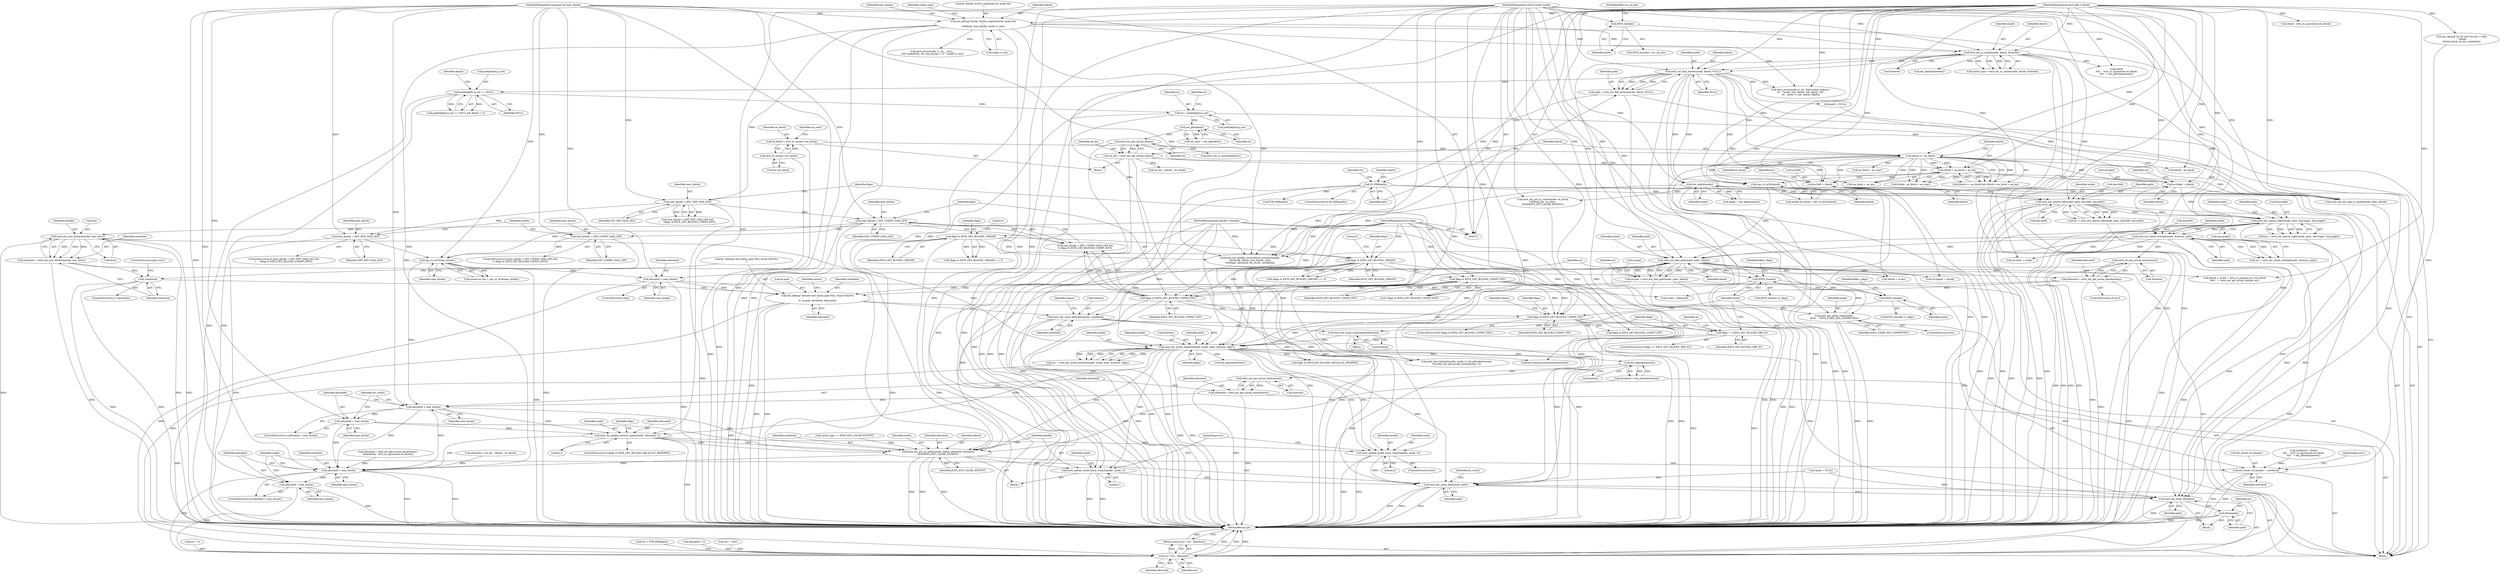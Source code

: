digraph "0_linux_744692dc059845b2a3022119871846e74d4f6e11@API" {
"1000668" [label="(Call,allocated > max_blocks)"];
"1000662" [label="(Call,allocated = ext4_ext_get_actual_len(&newex))"];
"1000664" [label="(Call,ext4_ext_get_actual_len(&newex))"];
"1000659" [label="(Call,ext_pblock(&newex))"];
"1000633" [label="(Call,ext4_ext_insert_extent(handle, inode, path, &newex, flags))"];
"1000523" [label="(Call,ext4_mb_new_blocks(handle, &ar, &err))"];
"1000128" [label="(MethodParameterIn,handle_t *handle)"];
"1000580" [label="(Call,EXT4_I(inode))"];
"1000573" [label="(Call,ext4_set_inode_state(inode,\n \t\t\t\t\t\t     EXT4_STATE_DIO_UNWRITTEN))"];
"1000491" [label="(Call,ext4_ext_find_goal(inode, path, iblock))"];
"1000129" [label="(MethodParameterIn,struct inode *inode)"];
"1000466" [label="(Call,ext4_ext_check_overlap(inode, &newex, path))"];
"1000414" [label="(Call,ext4_ext_search_right(inode, path, &ar.lright, &ar.pright))"];
"1000393" [label="(Call,ext4_ext_search_left(inode, path, &ar.lleft, &ar.pleft))"];
"1000253" [label="(Call,ext_depth(inode))"];
"1000235" [label="(Call,ext4_ext_find_extent(inode, iblock, NULL))"];
"1000178" [label="(Call,ext4_ext_in_cache(inode, iblock, &newex))"];
"1000160" [label="(Call,EXT4_I(inode))"];
"1000169" [label="(Call,ext_debug(\"blocks %u/%u requested for inode %lu\n\",\n\t\t\tiblock, max_blocks, inode->i_ino))"];
"1000130" [label="(MethodParameterIn,ext4_lblk_t iblock)"];
"1000131" [label="(MethodParameterIn,unsigned int max_blocks)"];
"1000240" [label="(Call,IS_ERR(path))"];
"1000233" [label="(Call,path = ext4_ext_find_extent(inode, iblock, NULL))"];
"1000386" [label="(Call,ar.lleft = iblock)"];
"1000322" [label="(Call,iblock < ee_block + ee_len)"];
"1000319" [label="(Call,iblock >= ee_block)"];
"1000301" [label="(Call,ee_block = le32_to_cpu(ex->ee_block))"];
"1000303" [label="(Call,le32_to_cpu(ex->ee_block))"];
"1000313" [label="(Call,ee_len = ext4_ext_get_actual_len(ex))"];
"1000315" [label="(Call,ext4_ext_get_actual_len(ex))"];
"1000310" [label="(Call,ext_pblock(ex))"];
"1000290" [label="(Call,ex = path[depth].p_ext)"];
"1000257" [label="(Call,path[depth].p_ext == NULL)"];
"1000407" [label="(Call,ar.lright = iblock)"];
"1000456" [label="(Call,cpu_to_le32(iblock))"];
"1000610" [label="(Call,EXT4_I(inode))"];
"1000557" [label="(Call,ext4_ext_mark_uninitialized(&newex))"];
"1000540" [label="(Call,ext4_ext_store_pblock(&newex, newblock))"];
"1000475" [label="(Call,ext4_ext_get_actual_len(&newex))"];
"1000533" [label="(Call,ext_debug(\"allocate new block: goal %llu, found %llu/%u\n\",\n\t\t  ar.goal, newblock, allocated))"];
"1000487" [label="(Call,ar.goal = ext4_ext_find_goal(inode, path, iblock))"];
"1000530" [label="(Call,!newblock)"];
"1000521" [label="(Call,newblock = ext4_mb_new_blocks(handle, &ar, &err))"];
"1000473" [label="(Call,allocated = ext4_ext_get_actual_len(&newex))"];
"1000479" [label="(Call,allocated = max_blocks)"];
"1000462" [label="(Call,cpu_to_le16(max_blocks))"];
"1000437" [label="(Call,max_blocks = EXT_INIT_MAX_LEN)"];
"1000430" [label="(Call,max_blocks > EXT_INIT_MAX_LEN)"];
"1000449" [label="(Call,max_blocks = EXT_UNINIT_MAX_LEN)"];
"1000443" [label="(Call,max_blocks > EXT_UNINIT_MAX_LEN)"];
"1000561" [label="(Call,flags == EXT4_GET_BLOCKS_PRE_IO)"];
"1000553" [label="(Call,flags & EXT4_GET_BLOCKS_UNINIT_EXT)"];
"1000376" [label="(Call,flags & EXT4_GET_BLOCKS_CREATE)"];
"1000193" [label="(Call,flags & EXT4_GET_BLOCKS_CREATE)"];
"1000133" [label="(MethodParameterIn,int flags)"];
"1000446" [label="(Call,flags & EXT4_GET_BLOCKS_UNINIT_EXT)"];
"1000434" [label="(Call,flags & EXT4_GET_BLOCKS_UNINIT_EXT)"];
"1000671" [label="(Call,allocated = max_blocks)"];
"1000680" [label="(Call,ext4_da_update_reserve_space(inode, allocated, 1))"];
"1000691" [label="(Call,ext4_ext_put_in_cache(inode, iblock, allocated, newblock,\n\t\t\t\t\t\tEXT4_EXT_CACHE_EXTENT))"];
"1000697" [label="(Call,ext4_update_inode_fsync_trans(handle, inode, 1))"];
"1000714" [label="(Call,ext4_ext_show_leaf(inode, path))"];
"1000737" [label="(Call,ext4_ext_drop_refs(path))"];
"1000739" [label="(Call,kfree(path))"];
"1000708" [label="(Call,allocated > max_blocks)"];
"1000711" [label="(Call,allocated = max_blocks)"];
"1000742" [label="(Call,err ? err : allocated)"];
"1000741" [label="(Return,return err ? err : allocated;)"];
"1000728" [label="(Call,bh_result->b_blocknr = newblock)"];
"1000702" [label="(Call,ext4_update_inode_fsync_trans(handle, inode, 0))"];
"1000697" [label="(Call,ext4_update_inode_fsync_trans(handle, inode, 1))"];
"1000611" [label="(Identifier,inode)"];
"1000263" [label="(Identifier,NULL)"];
"1000612" [label="(FieldIdentifier,i_flags)"];
"1000245" [label="(Call,PTR_ERR(path))"];
"1000478" [label="(ControlStructure,else)"];
"1000673" [label="(Identifier,max_blocks)"];
"1000546" [label="(Identifier,newex)"];
"1000393" [label="(Call,ext4_ext_search_left(inode, path, &ar.lleft, &ar.pleft))"];
"1000645" [label="(Call,ext4_free_blocks(handle, inode, 0, ext_pblock(&newex),\n\t\t\t\t ext4_ext_get_actual_len(&newex), 0))"];
"1000161" [label="(Identifier,inode)"];
"1000392" [label="(Identifier,err)"];
"1000538" [label="(Identifier,newblock)"];
"1000378" [label="(Identifier,EXT4_GET_BLOCKS_CREATE)"];
"1000482" [label="(Call,ar.inode = inode)"];
"1000257" [label="(Call,path[depth].p_ext == NULL)"];
"1000320" [label="(Identifier,iblock)"];
"1000484" [label="(Identifier,ar)"];
"1000303" [label="(Call,le32_to_cpu(ex->ee_block))"];
"1000639" [label="(Identifier,flags)"];
"1000686" [label="(Call,flags & EXT4_GET_BLOCKS_UNINIT_EXT)"];
"1000176" [label="(Call,cache_type = ext4_ext_in_cache(inode, iblock, &newex))"];
"1000448" [label="(Identifier,EXT4_GET_BLOCKS_UNINIT_EXT)"];
"1000682" [label="(Identifier,allocated)"];
"1000394" [label="(Identifier,inode)"];
"1000179" [label="(Identifier,inode)"];
"1000542" [label="(Identifier,newex)"];
"1000435" [label="(Identifier,flags)"];
"1000192" [label="(Call,(flags & EXT4_GET_BLOCKS_CREATE) == 0)"];
"1000437" [label="(Call,max_blocks = EXT_INIT_MAX_LEN)"];
"1000291" [label="(Identifier,ex)"];
"1000292" [label="(Call,path[depth].p_ext)"];
"1000691" [label="(Call,ext4_ext_put_in_cache(inode, iblock, allocated, newblock,\n\t\t\t\t\t\tEXT4_EXT_CACHE_EXTENT))"];
"1000473" [label="(Call,allocated = ext4_ext_get_actual_len(&newex))"];
"1000529" [label="(ControlStructure,if (!newblock))"];
"1000377" [label="(Identifier,flags)"];
"1000610" [label="(Call,EXT4_I(inode))"];
"1000407" [label="(Call,ar.lright = iblock)"];
"1000254" [label="(Identifier,inode)"];
"1000698" [label="(Identifier,handle)"];
"1000704" [label="(Identifier,inode)"];
"1000527" [label="(Call,&err)"];
"1000134" [label="(Block,)"];
"1000391" [label="(Call,err = ext4_ext_search_left(inode, path, &ar.lleft, &ar.pleft))"];
"1000304" [label="(Call,ex->ee_block)"];
"1000439" [label="(Identifier,EXT_INIT_MAX_LEN)"];
"1000396" [label="(Call,&ar.lleft)"];
"1000390" [label="(Identifier,iblock)"];
"1000239" [label="(ControlStructure,if (IS_ERR(path)))"];
"1000471" [label="(ControlStructure,if (err))"];
"1000196" [label="(Literal,0)"];
"1000699" [label="(Identifier,inode)"];
"1000474" [label="(Identifier,allocated)"];
"1000278" [label="(Call,err = -EIO)"];
"1000335" [label="(Call,allocated = ee_len - (iblock - ee_block))"];
"1000677" [label="(Call,flags & EXT4_GET_BLOCKS_DELALLOC_RESERVE)"];
"1000172" [label="(Identifier,max_blocks)"];
"1000703" [label="(Identifier,handle)"];
"1000582" [label="(FieldIdentifier,i_flags)"];
"1000487" [label="(Call,ar.goal = ext4_ext_find_goal(inode, path, iblock))"];
"1000463" [label="(Identifier,max_blocks)"];
"1000663" [label="(Identifier,allocated)"];
"1000534" [label="(Literal,\"allocate new block: goal %llu, found %llu/%u\n\")"];
"1000438" [label="(Identifier,max_blocks)"];
"1000479" [label="(Call,allocated = max_blocks)"];
"1000436" [label="(Identifier,EXT4_GET_BLOCKS_UNINIT_EXT)"];
"1000495" [label="(Call,ar.logical = iblock)"];
"1000716" [label="(Identifier,path)"];
"1000540" [label="(Call,ext4_ext_store_pblock(&newex, newblock))"];
"1000434" [label="(Call,flags & EXT4_GET_BLOCKS_UNINIT_EXT)"];
"1000449" [label="(Call,max_blocks = EXT_UNINIT_MAX_LEN)"];
"1000580" [label="(Call,EXT4_I(inode))"];
"1000493" [label="(Identifier,path)"];
"1000657" [label="(Call,newblock = ext_pblock(&newex))"];
"1000676" [label="(ControlStructure,if (flags & EXT4_GET_BLOCKS_DELALLOC_RESERVE))"];
"1000702" [label="(Call,ext4_update_inode_fsync_trans(handle, inode, 0))"];
"1000531" [label="(Identifier,newblock)"];
"1000522" [label="(Identifier,newblock)"];
"1000497" [label="(Identifier,ar)"];
"1000595" [label="(Call,iblock + ar.len > le32_to_cpu(last_ex->ee_block)\n\t\t\t\t\t    + ext4_ext_get_actual_len(last_ex))"];
"1000454" [label="(Identifier,newex)"];
"1000430" [label="(Call,max_blocks > EXT_INIT_MAX_LEN)"];
"1000736" [label="(Block,)"];
"1000559" [label="(Identifier,newex)"];
"1000145" [label="(Call,err = 0)"];
"1000693" [label="(Identifier,iblock)"];
"1000732" [label="(Identifier,newblock)"];
"1000243" [label="(Call,err = PTR_ERR(path))"];
"1000532" [label="(ControlStructure,goto out2;)"];
"1000649" [label="(Call,ext_pblock(&newex))"];
"1000475" [label="(Call,ext4_ext_get_actual_len(&newex))"];
"1000636" [label="(Identifier,path)"];
"1000177" [label="(Identifier,cache_type)"];
"1000376" [label="(Call,flags & EXT4_GET_BLOCKS_CREATE)"];
"1000687" [label="(Identifier,flags)"];
"1000635" [label="(Identifier,inode)"];
"1000170" [label="(Literal,\"blocks %u/%u requested for inode %lu\n\")"];
"1000339" [label="(Call,iblock - ee_block)"];
"1000660" [label="(Call,&newex)"];
"1000236" [label="(Identifier,inode)"];
"1000541" [label="(Call,&newex)"];
"1000555" [label="(Identifier,EXT4_GET_BLOCKS_UNINIT_EXT)"];
"1000309" [label="(Identifier,ee_start)"];
"1000574" [label="(Identifier,inode)"];
"1000535" [label="(Call,ar.goal)"];
"1000456" [label="(Call,cpu_to_le32(iblock))"];
"1000681" [label="(Identifier,inode)"];
"1000671" [label="(Call,allocated = max_blocks)"];
"1000299" [label="(Block,)"];
"1000669" [label="(Identifier,allocated)"];
"1000714" [label="(Call,ext4_ext_show_leaf(inode, path))"];
"1000464" [label="(Call,err = ext4_ext_check_overlap(inode, &newex, path))"];
"1000468" [label="(Call,&newex)"];
"1000131" [label="(MethodParameterIn,unsigned int max_blocks)"];
"1000318" [label="(Call,iblock >= ee_block && iblock < ee_block + ee_len)"];
"1000290" [label="(Call,ex = path[depth].p_ext)"];
"1000412" [label="(Call,err = ext4_ext_search_right(inode, path, &ar.lright, &ar.pright))"];
"1000530" [label="(Call,!newblock)"];
"1000417" [label="(Call,&ar.lright)"];
"1000742" [label="(Call,err ? err : allocated)"];
"1000709" [label="(Identifier,allocated)"];
"1000523" [label="(Call,ext4_mb_new_blocks(handle, &ar, &err))"];
"1000323" [label="(Identifier,iblock)"];
"1000572" [label="(ControlStructure,else)"];
"1000350" [label="(Call,ext4_ext_is_uninitialized(ex))"];
"1000432" [label="(Identifier,EXT_INIT_MAX_LEN)"];
"1000381" [label="(Call,ext4_ext_put_gap_in_cache(inode, path, iblock))"];
"1000411" [label="(Identifier,iblock)"];
"1000695" [label="(Identifier,newblock)"];
"1000233" [label="(Call,path = ext4_ext_find_extent(inode, iblock, NULL))"];
"1000746" [label="(MethodReturn,int)"];
"1000715" [label="(Identifier,inode)"];
"1000575" [label="(Identifier,EXT4_STATE_DIO_UNWRITTEN)"];
"1000313" [label="(Call,ee_len = ext4_ext_get_actual_len(ex))"];
"1000375" [label="(Call,(flags & EXT4_GET_BLOCKS_CREATE) == 0)"];
"1000452" [label="(Call,newex.ee_block = cpu_to_le32(iblock))"];
"1000557" [label="(Call,ext4_ext_mark_uninitialized(&newex))"];
"1000488" [label="(Call,ar.goal)"];
"1000566" [label="(Identifier,io)"];
"1000643" [label="(Call,ext4_discard_preallocations(inode))"];
"1000596" [label="(Call,iblock + ar.len)"];
"1000235" [label="(Call,ext4_ext_find_extent(inode, iblock, NULL))"];
"1000207" [label="(Call,iblock\n\t\t\t\t   - le32_to_cpu(newex.ee_block)\n\t\t\t\t   + ext_pblock(&newex))"];
"1000237" [label="(Identifier,iblock)"];
"1000244" [label="(Identifier,err)"];
"1000421" [label="(Call,&ar.pright)"];
"1000332" [label="(Call,ee_block + ee_start)"];
"1000298" [label="(Identifier,ex)"];
"1000743" [label="(Identifier,err)"];
"1000662" [label="(Call,allocated = ext4_ext_get_actual_len(&newex))"];
"1000579" [label="(Call,EXT4_I(inode)->i_flags)"];
"1000342" [label="(Call,ext_debug(\"%u fit into %u:%d -> %llu\n\", iblock,\n\t\t\t\t\tee_block, ee_len, newblock))"];
"1000387" [label="(Call,ar.lleft)"];
"1000634" [label="(Identifier,handle)"];
"1000251" [label="(Call,depth = ext_depth(inode))"];
"1000160" [label="(Call,EXT4_I(inode))"];
"1000240" [label="(Call,IS_ERR(path))"];
"1000268" [label="(Call,ext4_error(inode->i_sb, \"bad extent address \"\n\t\t\t   \"inode: %lu, iblock: %d, depth: %d\",\n\t\t\t   inode->i_ino, iblock, depth))"];
"1000324" [label="(Call,ee_block + ee_len)"];
"1000451" [label="(Identifier,EXT_UNINIT_MAX_LEN)"];
"1000563" [label="(Identifier,EXT4_GET_BLOCKS_PRE_IO)"];
"1000217" [label="(Call,allocated = ext4_ext_get_actual_len(&newex) -\n\t\t\t\t\t(iblock - le32_to_cpu(newex.ee_block)))"];
"1000739" [label="(Call,kfree(path))"];
"1000470" [label="(Identifier,path)"];
"1000129" [label="(MethodParameterIn,struct inode *inode)"];
"1000667" [label="(ControlStructure,if (allocated > max_blocks))"];
"1000128" [label="(MethodParameterIn,handle_t *handle)"];
"1000494" [label="(Identifier,iblock)"];
"1000492" [label="(Identifier,inode)"];
"1000302" [label="(Identifier,ee_block)"];
"1000457" [label="(Identifier,iblock)"];
"1000311" [label="(Identifier,ex)"];
"1000690" [label="(Block,)"];
"1000413" [label="(Identifier,err)"];
"1000609" [label="(Call,EXT4_I(inode)->i_flags)"];
"1000315" [label="(Call,ext4_ext_get_actual_len(ex))"];
"1000708" [label="(Call,allocated > max_blocks)"];
"1000481" [label="(Identifier,max_blocks)"];
"1000201" [label="(Call,cache_type == EXT4_EXT_CACHE_EXTENT)"];
"1000622" [label="(Call,ext4_error(inode->i_sb, __func__,\n\t\t\t\t\"inode#%lu, eh->eh_entries = 0!\", inode->i_ino))"];
"1000130" [label="(MethodParameterIn,ext4_lblk_t iblock)"];
"1000711" [label="(Call,allocated = max_blocks)"];
"1000741" [label="(Return,return err ? err : allocated;)"];
"1000395" [label="(Identifier,path)"];
"1000169" [label="(Call,ext_debug(\"blocks %u/%u requested for inode %lu\n\",\n\t\t\tiblock, max_blocks, inode->i_ino))"];
"1000247" [label="(Call,path = NULL)"];
"1000558" [label="(Call,&newex)"];
"1000668" [label="(Call,allocated > max_blocks)"];
"1000256" [label="(Call,path[depth].p_ext == NULL && depth != 0)"];
"1000136" [label="(Call,*path = NULL)"];
"1000712" [label="(Identifier,allocated)"];
"1000692" [label="(Identifier,inode)"];
"1000450" [label="(Identifier,max_blocks)"];
"1000480" [label="(Identifier,allocated)"];
"1000458" [label="(Call,newex.ee_len = cpu_to_le16(max_blocks))"];
"1000445" [label="(Identifier,EXT_UNINIT_MAX_LEN)"];
"1000553" [label="(Call,flags & EXT4_GET_BLOCKS_UNINIT_EXT)"];
"1000181" [label="(Call,&newex)"];
"1000314" [label="(Identifier,ee_len)"];
"1000713" [label="(Identifier,max_blocks)"];
"1000330" [label="(Call,iblock - ee_block + ee_start)"];
"1000737" [label="(Call,ext4_ext_drop_refs(path))"];
"1000322" [label="(Call,iblock < ee_block + ee_len)"];
"1000729" [label="(Call,bh_result->b_blocknr)"];
"1000159" [label="(Call,EXT4_I(inode)->cur_aio_dio)"];
"1000443" [label="(Call,max_blocks > EXT_UNINIT_MAX_LEN)"];
"1000738" [label="(Identifier,path)"];
"1000310" [label="(Call,ext_pblock(ex))"];
"1000466" [label="(Call,ext4_ext_check_overlap(inode, &newex, path))"];
"1000740" [label="(Identifier,path)"];
"1000205" [label="(Call,newblock = iblock\n\t\t\t\t   - le32_to_cpu(newex.ee_block)\n\t\t\t\t   + ext_pblock(&newex))"];
"1000429" [label="(Call,max_blocks > EXT_INIT_MAX_LEN &&\n\t    !(flags & EXT4_GET_BLOCKS_UNINIT_EXT))"];
"1000195" [label="(Identifier,EXT4_GET_BLOCKS_CREATE)"];
"1000633" [label="(Call,ext4_ext_insert_extent(handle, inode, path, &newex, flags))"];
"1000467" [label="(Identifier,inode)"];
"1000560" [label="(ControlStructure,if (flags == EXT4_GET_BLOCKS_PRE_IO))"];
"1000700" [label="(Literal,1)"];
"1000581" [label="(Identifier,inode)"];
"1000180" [label="(Identifier,iblock)"];
"1000223" [label="(Call,iblock - le32_to_cpu(newex.ee_block))"];
"1000431" [label="(Identifier,max_blocks)"];
"1000728" [label="(Call,bh_result->b_blocknr = newblock)"];
"1000253" [label="(Call,ext_depth(inode))"];
"1000446" [label="(Call,flags & EXT4_GET_BLOCKS_UNINIT_EXT)"];
"1000665" [label="(Call,&newex)"];
"1000524" [label="(Identifier,handle)"];
"1000234" [label="(Identifier,path)"];
"1000476" [label="(Call,&newex)"];
"1000680" [label="(Call,ext4_da_update_reserve_space(inode, allocated, 1))"];
"1000543" [label="(Identifier,newblock)"];
"1000683" [label="(Literal,1)"];
"1000705" [label="(Literal,0)"];
"1000491" [label="(Call,ext4_ext_find_goal(inode, path, iblock))"];
"1000539" [label="(Identifier,allocated)"];
"1000386" [label="(Call,ar.lleft = iblock)"];
"1000265" [label="(Identifier,depth)"];
"1000433" [label="(Call,!(flags & EXT4_GET_BLOCKS_UNINIT_EXT))"];
"1000706" [label="(JumpTarget,out:)"];
"1000554" [label="(Identifier,flags)"];
"1000162" [label="(FieldIdentifier,cur_aio_dio)"];
"1000415" [label="(Identifier,inode)"];
"1000696" [label="(Identifier,EXT4_EXT_CACHE_EXTENT)"];
"1000562" [label="(Identifier,flags)"];
"1000745" [label="(Identifier,allocated)"];
"1000194" [label="(Identifier,flags)"];
"1000552" [label="(ControlStructure,if (flags & EXT4_GET_BLOCKS_UNINIT_EXT))"];
"1000416" [label="(Identifier,path)"];
"1000707" [label="(ControlStructure,if (allocated > max_blocks))"];
"1000500" [label="(Call,ar.len = allocated)"];
"1000675" [label="(Identifier,bh_result)"];
"1000664" [label="(Call,ext4_ext_get_actual_len(&newex))"];
"1000214" [label="(Call,ext_pblock(&newex))"];
"1000672" [label="(Identifier,allocated)"];
"1000447" [label="(Identifier,flags)"];
"1000444" [label="(Identifier,max_blocks)"];
"1000525" [label="(Call,&ar)"];
"1000701" [label="(ControlStructure,else)"];
"1000556" [label="(Block,)"];
"1000670" [label="(Identifier,max_blocks)"];
"1000258" [label="(Call,path[depth].p_ext)"];
"1000133" [label="(MethodParameterIn,int flags)"];
"1000178" [label="(Call,ext4_ext_in_cache(inode, iblock, &newex))"];
"1000533" [label="(Call,ext_debug(\"allocate new block: goal %llu, found %llu/%u\n\",\n\t\t  ar.goal, newblock, allocated))"];
"1000694" [label="(Identifier,allocated)"];
"1000631" [label="(Call,err = ext4_ext_insert_extent(handle, inode, path, &newex, flags))"];
"1000462" [label="(Call,cpu_to_le16(max_blocks))"];
"1000173" [label="(Call,inode->i_ino)"];
"1000241" [label="(Identifier,path)"];
"1000301" [label="(Call,ee_block = le32_to_cpu(ex->ee_block))"];
"1000428" [label="(ControlStructure,if (max_blocks > EXT_INIT_MAX_LEN &&\n\t    !(flags & EXT4_GET_BLOCKS_UNINIT_EXT)))"];
"1000238" [label="(Identifier,NULL)"];
"1000637" [label="(Call,&newex)"];
"1000733" [label="(JumpTarget,out2:)"];
"1000400" [label="(Call,&ar.pleft)"];
"1000573" [label="(Call,ext4_set_inode_state(inode,\n \t\t\t\t\t\t     EXT4_STATE_DIO_UNWRITTEN))"];
"1000337" [label="(Call,ee_len - (iblock - ee_block))"];
"1000308" [label="(Call,ee_start = ext_pblock(ex))"];
"1000408" [label="(Call,ar.lright)"];
"1000442" [label="(Call,max_blocks > EXT_UNINIT_MAX_LEN &&\n\t\t (flags & EXT4_GET_BLOCKS_UNINIT_EXT))"];
"1000379" [label="(Literal,0)"];
"1000193" [label="(Call,flags & EXT4_GET_BLOCKS_CREATE)"];
"1000414" [label="(Call,ext4_ext_search_right(inode, path, &ar.lright, &ar.pright))"];
"1000321" [label="(Identifier,ee_block)"];
"1000561" [label="(Call,flags == EXT4_GET_BLOCKS_PRE_IO)"];
"1000319" [label="(Call,iblock >= ee_block)"];
"1000252" [label="(Identifier,depth)"];
"1000316" [label="(Identifier,ex)"];
"1000353" [label="(Call,ext4_ext_put_in_cache(inode, ee_block,\n\t\t\t\t\t\t\tee_len, ee_start,\n\t\t\t\t\t\t\tEXT4_EXT_CACHE_EXTENT))"];
"1000718" [label="(Identifier,bh_result)"];
"1000710" [label="(Identifier,max_blocks)"];
"1000152" [label="(Call,allocated = 0)"];
"1000744" [label="(Identifier,err)"];
"1000521" [label="(Call,newblock = ext4_mb_new_blocks(handle, &ar, &err))"];
"1000171" [label="(Identifier,iblock)"];
"1000362" [label="(Call,ext4_ext_handle_uninitialized_extents(handle,\n\t\t\t\t\tinode, iblock, max_blocks, path,\n\t\t\t\t\tflags, allocated, bh_result, newblock))"];
"1000441" [label="(ControlStructure,if (max_blocks > EXT_UNINIT_MAX_LEN &&\n\t\t (flags & EXT4_GET_BLOCKS_UNINIT_EXT)))"];
"1000659" [label="(Call,ext_pblock(&newex))"];
"1000668" -> "1000667"  [label="AST: "];
"1000668" -> "1000670"  [label="CFG: "];
"1000669" -> "1000668"  [label="AST: "];
"1000670" -> "1000668"  [label="AST: "];
"1000672" -> "1000668"  [label="CFG: "];
"1000675" -> "1000668"  [label="CFG: "];
"1000662" -> "1000668"  [label="DDG: "];
"1000462" -> "1000668"  [label="DDG: "];
"1000131" -> "1000668"  [label="DDG: "];
"1000668" -> "1000671"  [label="DDG: "];
"1000668" -> "1000680"  [label="DDG: "];
"1000668" -> "1000691"  [label="DDG: "];
"1000668" -> "1000708"  [label="DDG: "];
"1000668" -> "1000708"  [label="DDG: "];
"1000662" -> "1000134"  [label="AST: "];
"1000662" -> "1000664"  [label="CFG: "];
"1000663" -> "1000662"  [label="AST: "];
"1000664" -> "1000662"  [label="AST: "];
"1000669" -> "1000662"  [label="CFG: "];
"1000662" -> "1000746"  [label="DDG: "];
"1000664" -> "1000662"  [label="DDG: "];
"1000664" -> "1000665"  [label="CFG: "];
"1000665" -> "1000664"  [label="AST: "];
"1000664" -> "1000746"  [label="DDG: "];
"1000659" -> "1000664"  [label="DDG: "];
"1000659" -> "1000657"  [label="AST: "];
"1000659" -> "1000660"  [label="CFG: "];
"1000660" -> "1000659"  [label="AST: "];
"1000657" -> "1000659"  [label="CFG: "];
"1000659" -> "1000657"  [label="DDG: "];
"1000633" -> "1000659"  [label="DDG: "];
"1000633" -> "1000631"  [label="AST: "];
"1000633" -> "1000639"  [label="CFG: "];
"1000634" -> "1000633"  [label="AST: "];
"1000635" -> "1000633"  [label="AST: "];
"1000636" -> "1000633"  [label="AST: "];
"1000637" -> "1000633"  [label="AST: "];
"1000639" -> "1000633"  [label="AST: "];
"1000631" -> "1000633"  [label="CFG: "];
"1000633" -> "1000746"  [label="DDG: "];
"1000633" -> "1000746"  [label="DDG: "];
"1000633" -> "1000631"  [label="DDG: "];
"1000633" -> "1000631"  [label="DDG: "];
"1000633" -> "1000631"  [label="DDG: "];
"1000633" -> "1000631"  [label="DDG: "];
"1000633" -> "1000631"  [label="DDG: "];
"1000523" -> "1000633"  [label="DDG: "];
"1000128" -> "1000633"  [label="DDG: "];
"1000580" -> "1000633"  [label="DDG: "];
"1000610" -> "1000633"  [label="DDG: "];
"1000129" -> "1000633"  [label="DDG: "];
"1000491" -> "1000633"  [label="DDG: "];
"1000557" -> "1000633"  [label="DDG: "];
"1000540" -> "1000633"  [label="DDG: "];
"1000561" -> "1000633"  [label="DDG: "];
"1000553" -> "1000633"  [label="DDG: "];
"1000133" -> "1000633"  [label="DDG: "];
"1000633" -> "1000643"  [label="DDG: "];
"1000633" -> "1000645"  [label="DDG: "];
"1000633" -> "1000649"  [label="DDG: "];
"1000633" -> "1000677"  [label="DDG: "];
"1000633" -> "1000680"  [label="DDG: "];
"1000633" -> "1000691"  [label="DDG: "];
"1000633" -> "1000697"  [label="DDG: "];
"1000633" -> "1000702"  [label="DDG: "];
"1000633" -> "1000702"  [label="DDG: "];
"1000633" -> "1000714"  [label="DDG: "];
"1000633" -> "1000737"  [label="DDG: "];
"1000523" -> "1000521"  [label="AST: "];
"1000523" -> "1000527"  [label="CFG: "];
"1000524" -> "1000523"  [label="AST: "];
"1000525" -> "1000523"  [label="AST: "];
"1000527" -> "1000523"  [label="AST: "];
"1000521" -> "1000523"  [label="CFG: "];
"1000523" -> "1000746"  [label="DDG: "];
"1000523" -> "1000746"  [label="DDG: "];
"1000523" -> "1000746"  [label="DDG: "];
"1000523" -> "1000521"  [label="DDG: "];
"1000523" -> "1000521"  [label="DDG: "];
"1000523" -> "1000521"  [label="DDG: "];
"1000128" -> "1000523"  [label="DDG: "];
"1000128" -> "1000127"  [label="AST: "];
"1000128" -> "1000746"  [label="DDG: "];
"1000128" -> "1000362"  [label="DDG: "];
"1000128" -> "1000645"  [label="DDG: "];
"1000128" -> "1000697"  [label="DDG: "];
"1000128" -> "1000702"  [label="DDG: "];
"1000580" -> "1000579"  [label="AST: "];
"1000580" -> "1000581"  [label="CFG: "];
"1000581" -> "1000580"  [label="AST: "];
"1000582" -> "1000580"  [label="CFG: "];
"1000573" -> "1000580"  [label="DDG: "];
"1000491" -> "1000580"  [label="DDG: "];
"1000129" -> "1000580"  [label="DDG: "];
"1000580" -> "1000610"  [label="DDG: "];
"1000573" -> "1000572"  [label="AST: "];
"1000573" -> "1000575"  [label="CFG: "];
"1000574" -> "1000573"  [label="AST: "];
"1000575" -> "1000573"  [label="AST: "];
"1000581" -> "1000573"  [label="CFG: "];
"1000573" -> "1000746"  [label="DDG: "];
"1000573" -> "1000746"  [label="DDG: "];
"1000491" -> "1000573"  [label="DDG: "];
"1000129" -> "1000573"  [label="DDG: "];
"1000491" -> "1000487"  [label="AST: "];
"1000491" -> "1000494"  [label="CFG: "];
"1000492" -> "1000491"  [label="AST: "];
"1000493" -> "1000491"  [label="AST: "];
"1000494" -> "1000491"  [label="AST: "];
"1000487" -> "1000491"  [label="CFG: "];
"1000491" -> "1000746"  [label="DDG: "];
"1000491" -> "1000746"  [label="DDG: "];
"1000491" -> "1000487"  [label="DDG: "];
"1000491" -> "1000487"  [label="DDG: "];
"1000491" -> "1000487"  [label="DDG: "];
"1000129" -> "1000491"  [label="DDG: "];
"1000466" -> "1000491"  [label="DDG: "];
"1000466" -> "1000491"  [label="DDG: "];
"1000456" -> "1000491"  [label="DDG: "];
"1000130" -> "1000491"  [label="DDG: "];
"1000491" -> "1000495"  [label="DDG: "];
"1000491" -> "1000595"  [label="DDG: "];
"1000491" -> "1000596"  [label="DDG: "];
"1000491" -> "1000691"  [label="DDG: "];
"1000491" -> "1000737"  [label="DDG: "];
"1000129" -> "1000127"  [label="AST: "];
"1000129" -> "1000746"  [label="DDG: "];
"1000129" -> "1000160"  [label="DDG: "];
"1000129" -> "1000178"  [label="DDG: "];
"1000129" -> "1000235"  [label="DDG: "];
"1000129" -> "1000253"  [label="DDG: "];
"1000129" -> "1000353"  [label="DDG: "];
"1000129" -> "1000362"  [label="DDG: "];
"1000129" -> "1000381"  [label="DDG: "];
"1000129" -> "1000393"  [label="DDG: "];
"1000129" -> "1000414"  [label="DDG: "];
"1000129" -> "1000466"  [label="DDG: "];
"1000129" -> "1000482"  [label="DDG: "];
"1000129" -> "1000610"  [label="DDG: "];
"1000129" -> "1000643"  [label="DDG: "];
"1000129" -> "1000645"  [label="DDG: "];
"1000129" -> "1000680"  [label="DDG: "];
"1000129" -> "1000691"  [label="DDG: "];
"1000129" -> "1000697"  [label="DDG: "];
"1000129" -> "1000702"  [label="DDG: "];
"1000129" -> "1000714"  [label="DDG: "];
"1000466" -> "1000464"  [label="AST: "];
"1000466" -> "1000470"  [label="CFG: "];
"1000467" -> "1000466"  [label="AST: "];
"1000468" -> "1000466"  [label="AST: "];
"1000470" -> "1000466"  [label="AST: "];
"1000464" -> "1000466"  [label="CFG: "];
"1000466" -> "1000746"  [label="DDG: "];
"1000466" -> "1000464"  [label="DDG: "];
"1000466" -> "1000464"  [label="DDG: "];
"1000466" -> "1000464"  [label="DDG: "];
"1000414" -> "1000466"  [label="DDG: "];
"1000414" -> "1000466"  [label="DDG: "];
"1000178" -> "1000466"  [label="DDG: "];
"1000466" -> "1000475"  [label="DDG: "];
"1000466" -> "1000482"  [label="DDG: "];
"1000466" -> "1000540"  [label="DDG: "];
"1000414" -> "1000412"  [label="AST: "];
"1000414" -> "1000421"  [label="CFG: "];
"1000415" -> "1000414"  [label="AST: "];
"1000416" -> "1000414"  [label="AST: "];
"1000417" -> "1000414"  [label="AST: "];
"1000421" -> "1000414"  [label="AST: "];
"1000412" -> "1000414"  [label="CFG: "];
"1000414" -> "1000746"  [label="DDG: "];
"1000414" -> "1000746"  [label="DDG: "];
"1000414" -> "1000746"  [label="DDG: "];
"1000414" -> "1000746"  [label="DDG: "];
"1000414" -> "1000412"  [label="DDG: "];
"1000414" -> "1000412"  [label="DDG: "];
"1000414" -> "1000412"  [label="DDG: "];
"1000414" -> "1000412"  [label="DDG: "];
"1000393" -> "1000414"  [label="DDG: "];
"1000393" -> "1000414"  [label="DDG: "];
"1000407" -> "1000414"  [label="DDG: "];
"1000414" -> "1000737"  [label="DDG: "];
"1000393" -> "1000391"  [label="AST: "];
"1000393" -> "1000400"  [label="CFG: "];
"1000394" -> "1000393"  [label="AST: "];
"1000395" -> "1000393"  [label="AST: "];
"1000396" -> "1000393"  [label="AST: "];
"1000400" -> "1000393"  [label="AST: "];
"1000391" -> "1000393"  [label="CFG: "];
"1000393" -> "1000746"  [label="DDG: "];
"1000393" -> "1000746"  [label="DDG: "];
"1000393" -> "1000746"  [label="DDG: "];
"1000393" -> "1000746"  [label="DDG: "];
"1000393" -> "1000391"  [label="DDG: "];
"1000393" -> "1000391"  [label="DDG: "];
"1000393" -> "1000391"  [label="DDG: "];
"1000393" -> "1000391"  [label="DDG: "];
"1000253" -> "1000393"  [label="DDG: "];
"1000240" -> "1000393"  [label="DDG: "];
"1000386" -> "1000393"  [label="DDG: "];
"1000393" -> "1000737"  [label="DDG: "];
"1000253" -> "1000251"  [label="AST: "];
"1000253" -> "1000254"  [label="CFG: "];
"1000254" -> "1000253"  [label="AST: "];
"1000251" -> "1000253"  [label="CFG: "];
"1000253" -> "1000746"  [label="DDG: "];
"1000253" -> "1000251"  [label="DDG: "];
"1000235" -> "1000253"  [label="DDG: "];
"1000253" -> "1000353"  [label="DDG: "];
"1000253" -> "1000362"  [label="DDG: "];
"1000253" -> "1000381"  [label="DDG: "];
"1000235" -> "1000233"  [label="AST: "];
"1000235" -> "1000238"  [label="CFG: "];
"1000236" -> "1000235"  [label="AST: "];
"1000237" -> "1000235"  [label="AST: "];
"1000238" -> "1000235"  [label="AST: "];
"1000233" -> "1000235"  [label="CFG: "];
"1000235" -> "1000746"  [label="DDG: "];
"1000235" -> "1000746"  [label="DDG: "];
"1000235" -> "1000233"  [label="DDG: "];
"1000235" -> "1000233"  [label="DDG: "];
"1000235" -> "1000233"  [label="DDG: "];
"1000178" -> "1000235"  [label="DDG: "];
"1000178" -> "1000235"  [label="DDG: "];
"1000130" -> "1000235"  [label="DDG: "];
"1000235" -> "1000247"  [label="DDG: "];
"1000235" -> "1000257"  [label="DDG: "];
"1000235" -> "1000268"  [label="DDG: "];
"1000235" -> "1000319"  [label="DDG: "];
"1000235" -> "1000381"  [label="DDG: "];
"1000235" -> "1000386"  [label="DDG: "];
"1000235" -> "1000407"  [label="DDG: "];
"1000235" -> "1000456"  [label="DDG: "];
"1000178" -> "1000176"  [label="AST: "];
"1000178" -> "1000181"  [label="CFG: "];
"1000179" -> "1000178"  [label="AST: "];
"1000180" -> "1000178"  [label="AST: "];
"1000181" -> "1000178"  [label="AST: "];
"1000176" -> "1000178"  [label="CFG: "];
"1000178" -> "1000746"  [label="DDG: "];
"1000178" -> "1000746"  [label="DDG: "];
"1000178" -> "1000746"  [label="DDG: "];
"1000178" -> "1000176"  [label="DDG: "];
"1000178" -> "1000176"  [label="DDG: "];
"1000178" -> "1000176"  [label="DDG: "];
"1000160" -> "1000178"  [label="DDG: "];
"1000169" -> "1000178"  [label="DDG: "];
"1000130" -> "1000178"  [label="DDG: "];
"1000178" -> "1000207"  [label="DDG: "];
"1000178" -> "1000214"  [label="DDG: "];
"1000178" -> "1000714"  [label="DDG: "];
"1000160" -> "1000159"  [label="AST: "];
"1000160" -> "1000161"  [label="CFG: "];
"1000161" -> "1000160"  [label="AST: "];
"1000162" -> "1000160"  [label="CFG: "];
"1000169" -> "1000134"  [label="AST: "];
"1000169" -> "1000173"  [label="CFG: "];
"1000170" -> "1000169"  [label="AST: "];
"1000171" -> "1000169"  [label="AST: "];
"1000172" -> "1000169"  [label="AST: "];
"1000173" -> "1000169"  [label="AST: "];
"1000177" -> "1000169"  [label="CFG: "];
"1000169" -> "1000746"  [label="DDG: "];
"1000169" -> "1000746"  [label="DDG: "];
"1000169" -> "1000746"  [label="DDG: "];
"1000130" -> "1000169"  [label="DDG: "];
"1000131" -> "1000169"  [label="DDG: "];
"1000169" -> "1000268"  [label="DDG: "];
"1000169" -> "1000362"  [label="DDG: "];
"1000169" -> "1000430"  [label="DDG: "];
"1000169" -> "1000622"  [label="DDG: "];
"1000169" -> "1000708"  [label="DDG: "];
"1000130" -> "1000127"  [label="AST: "];
"1000130" -> "1000746"  [label="DDG: "];
"1000130" -> "1000207"  [label="DDG: "];
"1000130" -> "1000223"  [label="DDG: "];
"1000130" -> "1000268"  [label="DDG: "];
"1000130" -> "1000319"  [label="DDG: "];
"1000130" -> "1000322"  [label="DDG: "];
"1000130" -> "1000330"  [label="DDG: "];
"1000130" -> "1000339"  [label="DDG: "];
"1000130" -> "1000342"  [label="DDG: "];
"1000130" -> "1000362"  [label="DDG: "];
"1000130" -> "1000381"  [label="DDG: "];
"1000130" -> "1000386"  [label="DDG: "];
"1000130" -> "1000407"  [label="DDG: "];
"1000130" -> "1000456"  [label="DDG: "];
"1000130" -> "1000495"  [label="DDG: "];
"1000130" -> "1000595"  [label="DDG: "];
"1000130" -> "1000596"  [label="DDG: "];
"1000130" -> "1000691"  [label="DDG: "];
"1000131" -> "1000127"  [label="AST: "];
"1000131" -> "1000746"  [label="DDG: "];
"1000131" -> "1000362"  [label="DDG: "];
"1000131" -> "1000430"  [label="DDG: "];
"1000131" -> "1000437"  [label="DDG: "];
"1000131" -> "1000443"  [label="DDG: "];
"1000131" -> "1000449"  [label="DDG: "];
"1000131" -> "1000462"  [label="DDG: "];
"1000131" -> "1000479"  [label="DDG: "];
"1000131" -> "1000671"  [label="DDG: "];
"1000131" -> "1000708"  [label="DDG: "];
"1000131" -> "1000711"  [label="DDG: "];
"1000240" -> "1000239"  [label="AST: "];
"1000240" -> "1000241"  [label="CFG: "];
"1000241" -> "1000240"  [label="AST: "];
"1000244" -> "1000240"  [label="CFG: "];
"1000252" -> "1000240"  [label="CFG: "];
"1000240" -> "1000746"  [label="DDG: "];
"1000240" -> "1000746"  [label="DDG: "];
"1000233" -> "1000240"  [label="DDG: "];
"1000240" -> "1000245"  [label="DDG: "];
"1000240" -> "1000362"  [label="DDG: "];
"1000240" -> "1000381"  [label="DDG: "];
"1000240" -> "1000714"  [label="DDG: "];
"1000240" -> "1000737"  [label="DDG: "];
"1000233" -> "1000134"  [label="AST: "];
"1000234" -> "1000233"  [label="AST: "];
"1000241" -> "1000233"  [label="CFG: "];
"1000233" -> "1000746"  [label="DDG: "];
"1000386" -> "1000134"  [label="AST: "];
"1000386" -> "1000390"  [label="CFG: "];
"1000387" -> "1000386"  [label="AST: "];
"1000390" -> "1000386"  [label="AST: "];
"1000392" -> "1000386"  [label="CFG: "];
"1000386" -> "1000746"  [label="DDG: "];
"1000386" -> "1000746"  [label="DDG: "];
"1000322" -> "1000386"  [label="DDG: "];
"1000319" -> "1000386"  [label="DDG: "];
"1000322" -> "1000318"  [label="AST: "];
"1000322" -> "1000324"  [label="CFG: "];
"1000323" -> "1000322"  [label="AST: "];
"1000324" -> "1000322"  [label="AST: "];
"1000318" -> "1000322"  [label="CFG: "];
"1000322" -> "1000746"  [label="DDG: "];
"1000322" -> "1000318"  [label="DDG: "];
"1000322" -> "1000318"  [label="DDG: "];
"1000319" -> "1000322"  [label="DDG: "];
"1000319" -> "1000322"  [label="DDG: "];
"1000313" -> "1000322"  [label="DDG: "];
"1000322" -> "1000330"  [label="DDG: "];
"1000322" -> "1000381"  [label="DDG: "];
"1000322" -> "1000407"  [label="DDG: "];
"1000322" -> "1000456"  [label="DDG: "];
"1000319" -> "1000318"  [label="AST: "];
"1000319" -> "1000321"  [label="CFG: "];
"1000320" -> "1000319"  [label="AST: "];
"1000321" -> "1000319"  [label="AST: "];
"1000323" -> "1000319"  [label="CFG: "];
"1000318" -> "1000319"  [label="CFG: "];
"1000319" -> "1000746"  [label="DDG: "];
"1000319" -> "1000318"  [label="DDG: "];
"1000319" -> "1000318"  [label="DDG: "];
"1000301" -> "1000319"  [label="DDG: "];
"1000319" -> "1000324"  [label="DDG: "];
"1000319" -> "1000330"  [label="DDG: "];
"1000319" -> "1000330"  [label="DDG: "];
"1000319" -> "1000332"  [label="DDG: "];
"1000319" -> "1000339"  [label="DDG: "];
"1000319" -> "1000381"  [label="DDG: "];
"1000319" -> "1000407"  [label="DDG: "];
"1000319" -> "1000456"  [label="DDG: "];
"1000301" -> "1000299"  [label="AST: "];
"1000301" -> "1000303"  [label="CFG: "];
"1000302" -> "1000301"  [label="AST: "];
"1000303" -> "1000301"  [label="AST: "];
"1000309" -> "1000301"  [label="CFG: "];
"1000301" -> "1000746"  [label="DDG: "];
"1000303" -> "1000301"  [label="DDG: "];
"1000303" -> "1000304"  [label="CFG: "];
"1000304" -> "1000303"  [label="AST: "];
"1000303" -> "1000746"  [label="DDG: "];
"1000313" -> "1000299"  [label="AST: "];
"1000313" -> "1000315"  [label="CFG: "];
"1000314" -> "1000313"  [label="AST: "];
"1000315" -> "1000313"  [label="AST: "];
"1000320" -> "1000313"  [label="CFG: "];
"1000313" -> "1000746"  [label="DDG: "];
"1000313" -> "1000746"  [label="DDG: "];
"1000315" -> "1000313"  [label="DDG: "];
"1000313" -> "1000324"  [label="DDG: "];
"1000313" -> "1000337"  [label="DDG: "];
"1000315" -> "1000316"  [label="CFG: "];
"1000316" -> "1000315"  [label="AST: "];
"1000315" -> "1000746"  [label="DDG: "];
"1000310" -> "1000315"  [label="DDG: "];
"1000315" -> "1000350"  [label="DDG: "];
"1000310" -> "1000308"  [label="AST: "];
"1000310" -> "1000311"  [label="CFG: "];
"1000311" -> "1000310"  [label="AST: "];
"1000308" -> "1000310"  [label="CFG: "];
"1000310" -> "1000308"  [label="DDG: "];
"1000290" -> "1000310"  [label="DDG: "];
"1000290" -> "1000134"  [label="AST: "];
"1000290" -> "1000292"  [label="CFG: "];
"1000291" -> "1000290"  [label="AST: "];
"1000292" -> "1000290"  [label="AST: "];
"1000298" -> "1000290"  [label="CFG: "];
"1000290" -> "1000746"  [label="DDG: "];
"1000290" -> "1000746"  [label="DDG: "];
"1000257" -> "1000290"  [label="DDG: "];
"1000257" -> "1000256"  [label="AST: "];
"1000257" -> "1000263"  [label="CFG: "];
"1000258" -> "1000257"  [label="AST: "];
"1000263" -> "1000257"  [label="AST: "];
"1000265" -> "1000257"  [label="CFG: "];
"1000256" -> "1000257"  [label="CFG: "];
"1000257" -> "1000746"  [label="DDG: "];
"1000257" -> "1000746"  [label="DDG: "];
"1000257" -> "1000256"  [label="DDG: "];
"1000257" -> "1000256"  [label="DDG: "];
"1000407" -> "1000134"  [label="AST: "];
"1000407" -> "1000411"  [label="CFG: "];
"1000408" -> "1000407"  [label="AST: "];
"1000411" -> "1000407"  [label="AST: "];
"1000413" -> "1000407"  [label="CFG: "];
"1000407" -> "1000746"  [label="DDG: "];
"1000407" -> "1000746"  [label="DDG: "];
"1000456" -> "1000452"  [label="AST: "];
"1000456" -> "1000457"  [label="CFG: "];
"1000457" -> "1000456"  [label="AST: "];
"1000452" -> "1000456"  [label="CFG: "];
"1000456" -> "1000452"  [label="DDG: "];
"1000610" -> "1000609"  [label="AST: "];
"1000610" -> "1000611"  [label="CFG: "];
"1000611" -> "1000610"  [label="AST: "];
"1000612" -> "1000610"  [label="CFG: "];
"1000557" -> "1000556"  [label="AST: "];
"1000557" -> "1000558"  [label="CFG: "];
"1000558" -> "1000557"  [label="AST: "];
"1000562" -> "1000557"  [label="CFG: "];
"1000557" -> "1000746"  [label="DDG: "];
"1000540" -> "1000557"  [label="DDG: "];
"1000540" -> "1000134"  [label="AST: "];
"1000540" -> "1000543"  [label="CFG: "];
"1000541" -> "1000540"  [label="AST: "];
"1000543" -> "1000540"  [label="AST: "];
"1000546" -> "1000540"  [label="CFG: "];
"1000540" -> "1000746"  [label="DDG: "];
"1000540" -> "1000746"  [label="DDG: "];
"1000475" -> "1000540"  [label="DDG: "];
"1000533" -> "1000540"  [label="DDG: "];
"1000475" -> "1000473"  [label="AST: "];
"1000475" -> "1000476"  [label="CFG: "];
"1000476" -> "1000475"  [label="AST: "];
"1000473" -> "1000475"  [label="CFG: "];
"1000475" -> "1000746"  [label="DDG: "];
"1000475" -> "1000473"  [label="DDG: "];
"1000533" -> "1000134"  [label="AST: "];
"1000533" -> "1000539"  [label="CFG: "];
"1000534" -> "1000533"  [label="AST: "];
"1000535" -> "1000533"  [label="AST: "];
"1000538" -> "1000533"  [label="AST: "];
"1000539" -> "1000533"  [label="AST: "];
"1000542" -> "1000533"  [label="CFG: "];
"1000533" -> "1000746"  [label="DDG: "];
"1000533" -> "1000746"  [label="DDG: "];
"1000487" -> "1000533"  [label="DDG: "];
"1000530" -> "1000533"  [label="DDG: "];
"1000473" -> "1000533"  [label="DDG: "];
"1000479" -> "1000533"  [label="DDG: "];
"1000533" -> "1000742"  [label="DDG: "];
"1000487" -> "1000134"  [label="AST: "];
"1000488" -> "1000487"  [label="AST: "];
"1000497" -> "1000487"  [label="CFG: "];
"1000487" -> "1000746"  [label="DDG: "];
"1000487" -> "1000746"  [label="DDG: "];
"1000530" -> "1000529"  [label="AST: "];
"1000530" -> "1000531"  [label="CFG: "];
"1000531" -> "1000530"  [label="AST: "];
"1000532" -> "1000530"  [label="CFG: "];
"1000534" -> "1000530"  [label="CFG: "];
"1000530" -> "1000746"  [label="DDG: "];
"1000530" -> "1000746"  [label="DDG: "];
"1000521" -> "1000530"  [label="DDG: "];
"1000521" -> "1000134"  [label="AST: "];
"1000522" -> "1000521"  [label="AST: "];
"1000531" -> "1000521"  [label="CFG: "];
"1000521" -> "1000746"  [label="DDG: "];
"1000473" -> "1000471"  [label="AST: "];
"1000474" -> "1000473"  [label="AST: "];
"1000484" -> "1000473"  [label="CFG: "];
"1000473" -> "1000746"  [label="DDG: "];
"1000473" -> "1000500"  [label="DDG: "];
"1000473" -> "1000742"  [label="DDG: "];
"1000479" -> "1000478"  [label="AST: "];
"1000479" -> "1000481"  [label="CFG: "];
"1000480" -> "1000479"  [label="AST: "];
"1000481" -> "1000479"  [label="AST: "];
"1000484" -> "1000479"  [label="CFG: "];
"1000479" -> "1000746"  [label="DDG: "];
"1000462" -> "1000479"  [label="DDG: "];
"1000479" -> "1000500"  [label="DDG: "];
"1000479" -> "1000742"  [label="DDG: "];
"1000462" -> "1000458"  [label="AST: "];
"1000462" -> "1000463"  [label="CFG: "];
"1000463" -> "1000462"  [label="AST: "];
"1000458" -> "1000462"  [label="CFG: "];
"1000462" -> "1000746"  [label="DDG: "];
"1000462" -> "1000458"  [label="DDG: "];
"1000437" -> "1000462"  [label="DDG: "];
"1000449" -> "1000462"  [label="DDG: "];
"1000443" -> "1000462"  [label="DDG: "];
"1000437" -> "1000428"  [label="AST: "];
"1000437" -> "1000439"  [label="CFG: "];
"1000438" -> "1000437"  [label="AST: "];
"1000439" -> "1000437"  [label="AST: "];
"1000454" -> "1000437"  [label="CFG: "];
"1000437" -> "1000746"  [label="DDG: "];
"1000430" -> "1000437"  [label="DDG: "];
"1000430" -> "1000429"  [label="AST: "];
"1000430" -> "1000432"  [label="CFG: "];
"1000431" -> "1000430"  [label="AST: "];
"1000432" -> "1000430"  [label="AST: "];
"1000435" -> "1000430"  [label="CFG: "];
"1000429" -> "1000430"  [label="CFG: "];
"1000430" -> "1000746"  [label="DDG: "];
"1000430" -> "1000429"  [label="DDG: "];
"1000430" -> "1000429"  [label="DDG: "];
"1000430" -> "1000443"  [label="DDG: "];
"1000449" -> "1000441"  [label="AST: "];
"1000449" -> "1000451"  [label="CFG: "];
"1000450" -> "1000449"  [label="AST: "];
"1000451" -> "1000449"  [label="AST: "];
"1000454" -> "1000449"  [label="CFG: "];
"1000449" -> "1000746"  [label="DDG: "];
"1000443" -> "1000449"  [label="DDG: "];
"1000443" -> "1000442"  [label="AST: "];
"1000443" -> "1000445"  [label="CFG: "];
"1000444" -> "1000443"  [label="AST: "];
"1000445" -> "1000443"  [label="AST: "];
"1000447" -> "1000443"  [label="CFG: "];
"1000442" -> "1000443"  [label="CFG: "];
"1000443" -> "1000746"  [label="DDG: "];
"1000443" -> "1000442"  [label="DDG: "];
"1000443" -> "1000442"  [label="DDG: "];
"1000561" -> "1000560"  [label="AST: "];
"1000561" -> "1000563"  [label="CFG: "];
"1000562" -> "1000561"  [label="AST: "];
"1000563" -> "1000561"  [label="AST: "];
"1000566" -> "1000561"  [label="CFG: "];
"1000581" -> "1000561"  [label="CFG: "];
"1000561" -> "1000746"  [label="DDG: "];
"1000561" -> "1000746"  [label="DDG: "];
"1000553" -> "1000561"  [label="DDG: "];
"1000133" -> "1000561"  [label="DDG: "];
"1000553" -> "1000552"  [label="AST: "];
"1000553" -> "1000555"  [label="CFG: "];
"1000554" -> "1000553"  [label="AST: "];
"1000555" -> "1000553"  [label="AST: "];
"1000559" -> "1000553"  [label="CFG: "];
"1000581" -> "1000553"  [label="CFG: "];
"1000553" -> "1000746"  [label="DDG: "];
"1000553" -> "1000746"  [label="DDG: "];
"1000376" -> "1000553"  [label="DDG: "];
"1000446" -> "1000553"  [label="DDG: "];
"1000446" -> "1000553"  [label="DDG: "];
"1000434" -> "1000553"  [label="DDG: "];
"1000434" -> "1000553"  [label="DDG: "];
"1000133" -> "1000553"  [label="DDG: "];
"1000553" -> "1000686"  [label="DDG: "];
"1000376" -> "1000375"  [label="AST: "];
"1000376" -> "1000378"  [label="CFG: "];
"1000377" -> "1000376"  [label="AST: "];
"1000378" -> "1000376"  [label="AST: "];
"1000379" -> "1000376"  [label="CFG: "];
"1000376" -> "1000746"  [label="DDG: "];
"1000376" -> "1000746"  [label="DDG: "];
"1000376" -> "1000375"  [label="DDG: "];
"1000376" -> "1000375"  [label="DDG: "];
"1000193" -> "1000376"  [label="DDG: "];
"1000193" -> "1000376"  [label="DDG: "];
"1000133" -> "1000376"  [label="DDG: "];
"1000376" -> "1000434"  [label="DDG: "];
"1000376" -> "1000446"  [label="DDG: "];
"1000193" -> "1000192"  [label="AST: "];
"1000193" -> "1000195"  [label="CFG: "];
"1000194" -> "1000193"  [label="AST: "];
"1000195" -> "1000193"  [label="AST: "];
"1000196" -> "1000193"  [label="CFG: "];
"1000193" -> "1000746"  [label="DDG: "];
"1000193" -> "1000746"  [label="DDG: "];
"1000193" -> "1000192"  [label="DDG: "];
"1000193" -> "1000192"  [label="DDG: "];
"1000133" -> "1000193"  [label="DDG: "];
"1000193" -> "1000362"  [label="DDG: "];
"1000133" -> "1000127"  [label="AST: "];
"1000133" -> "1000746"  [label="DDG: "];
"1000133" -> "1000362"  [label="DDG: "];
"1000133" -> "1000434"  [label="DDG: "];
"1000133" -> "1000446"  [label="DDG: "];
"1000133" -> "1000677"  [label="DDG: "];
"1000133" -> "1000686"  [label="DDG: "];
"1000446" -> "1000442"  [label="AST: "];
"1000446" -> "1000448"  [label="CFG: "];
"1000447" -> "1000446"  [label="AST: "];
"1000448" -> "1000446"  [label="AST: "];
"1000442" -> "1000446"  [label="CFG: "];
"1000446" -> "1000746"  [label="DDG: "];
"1000446" -> "1000746"  [label="DDG: "];
"1000446" -> "1000442"  [label="DDG: "];
"1000446" -> "1000442"  [label="DDG: "];
"1000434" -> "1000446"  [label="DDG: "];
"1000434" -> "1000446"  [label="DDG: "];
"1000434" -> "1000433"  [label="AST: "];
"1000434" -> "1000436"  [label="CFG: "];
"1000435" -> "1000434"  [label="AST: "];
"1000436" -> "1000434"  [label="AST: "];
"1000433" -> "1000434"  [label="CFG: "];
"1000434" -> "1000746"  [label="DDG: "];
"1000434" -> "1000746"  [label="DDG: "];
"1000434" -> "1000433"  [label="DDG: "];
"1000434" -> "1000433"  [label="DDG: "];
"1000671" -> "1000667"  [label="AST: "];
"1000671" -> "1000673"  [label="CFG: "];
"1000672" -> "1000671"  [label="AST: "];
"1000673" -> "1000671"  [label="AST: "];
"1000675" -> "1000671"  [label="CFG: "];
"1000671" -> "1000680"  [label="DDG: "];
"1000671" -> "1000691"  [label="DDG: "];
"1000671" -> "1000708"  [label="DDG: "];
"1000680" -> "1000676"  [label="AST: "];
"1000680" -> "1000683"  [label="CFG: "];
"1000681" -> "1000680"  [label="AST: "];
"1000682" -> "1000680"  [label="AST: "];
"1000683" -> "1000680"  [label="AST: "];
"1000687" -> "1000680"  [label="CFG: "];
"1000680" -> "1000746"  [label="DDG: "];
"1000680" -> "1000691"  [label="DDG: "];
"1000680" -> "1000691"  [label="DDG: "];
"1000680" -> "1000702"  [label="DDG: "];
"1000680" -> "1000708"  [label="DDG: "];
"1000691" -> "1000690"  [label="AST: "];
"1000691" -> "1000696"  [label="CFG: "];
"1000692" -> "1000691"  [label="AST: "];
"1000693" -> "1000691"  [label="AST: "];
"1000694" -> "1000691"  [label="AST: "];
"1000695" -> "1000691"  [label="AST: "];
"1000696" -> "1000691"  [label="AST: "];
"1000698" -> "1000691"  [label="CFG: "];
"1000691" -> "1000746"  [label="DDG: "];
"1000691" -> "1000746"  [label="DDG: "];
"1000691" -> "1000746"  [label="DDG: "];
"1000657" -> "1000691"  [label="DDG: "];
"1000201" -> "1000691"  [label="DDG: "];
"1000691" -> "1000697"  [label="DDG: "];
"1000691" -> "1000708"  [label="DDG: "];
"1000691" -> "1000728"  [label="DDG: "];
"1000697" -> "1000690"  [label="AST: "];
"1000697" -> "1000700"  [label="CFG: "];
"1000698" -> "1000697"  [label="AST: "];
"1000699" -> "1000697"  [label="AST: "];
"1000700" -> "1000697"  [label="AST: "];
"1000706" -> "1000697"  [label="CFG: "];
"1000697" -> "1000746"  [label="DDG: "];
"1000697" -> "1000746"  [label="DDG: "];
"1000697" -> "1000714"  [label="DDG: "];
"1000714" -> "1000134"  [label="AST: "];
"1000714" -> "1000716"  [label="CFG: "];
"1000715" -> "1000714"  [label="AST: "];
"1000716" -> "1000714"  [label="AST: "];
"1000718" -> "1000714"  [label="CFG: "];
"1000714" -> "1000746"  [label="DDG: "];
"1000714" -> "1000746"  [label="DDG: "];
"1000714" -> "1000746"  [label="DDG: "];
"1000353" -> "1000714"  [label="DDG: "];
"1000702" -> "1000714"  [label="DDG: "];
"1000136" -> "1000714"  [label="DDG: "];
"1000714" -> "1000737"  [label="DDG: "];
"1000737" -> "1000736"  [label="AST: "];
"1000737" -> "1000738"  [label="CFG: "];
"1000738" -> "1000737"  [label="AST: "];
"1000740" -> "1000737"  [label="CFG: "];
"1000737" -> "1000746"  [label="DDG: "];
"1000247" -> "1000737"  [label="DDG: "];
"1000381" -> "1000737"  [label="DDG: "];
"1000136" -> "1000737"  [label="DDG: "];
"1000737" -> "1000739"  [label="DDG: "];
"1000739" -> "1000736"  [label="AST: "];
"1000739" -> "1000740"  [label="CFG: "];
"1000740" -> "1000739"  [label="AST: "];
"1000743" -> "1000739"  [label="CFG: "];
"1000739" -> "1000746"  [label="DDG: "];
"1000739" -> "1000746"  [label="DDG: "];
"1000708" -> "1000707"  [label="AST: "];
"1000708" -> "1000710"  [label="CFG: "];
"1000709" -> "1000708"  [label="AST: "];
"1000710" -> "1000708"  [label="AST: "];
"1000712" -> "1000708"  [label="CFG: "];
"1000715" -> "1000708"  [label="CFG: "];
"1000708" -> "1000746"  [label="DDG: "];
"1000708" -> "1000746"  [label="DDG: "];
"1000335" -> "1000708"  [label="DDG: "];
"1000217" -> "1000708"  [label="DDG: "];
"1000708" -> "1000711"  [label="DDG: "];
"1000708" -> "1000742"  [label="DDG: "];
"1000711" -> "1000707"  [label="AST: "];
"1000711" -> "1000713"  [label="CFG: "];
"1000712" -> "1000711"  [label="AST: "];
"1000713" -> "1000711"  [label="AST: "];
"1000715" -> "1000711"  [label="CFG: "];
"1000711" -> "1000746"  [label="DDG: "];
"1000711" -> "1000742"  [label="DDG: "];
"1000742" -> "1000741"  [label="AST: "];
"1000742" -> "1000744"  [label="CFG: "];
"1000742" -> "1000745"  [label="CFG: "];
"1000743" -> "1000742"  [label="AST: "];
"1000744" -> "1000742"  [label="AST: "];
"1000745" -> "1000742"  [label="AST: "];
"1000741" -> "1000742"  [label="CFG: "];
"1000742" -> "1000746"  [label="DDG: "];
"1000742" -> "1000746"  [label="DDG: "];
"1000742" -> "1000746"  [label="DDG: "];
"1000742" -> "1000741"  [label="DDG: "];
"1000391" -> "1000742"  [label="DDG: "];
"1000412" -> "1000742"  [label="DDG: "];
"1000243" -> "1000742"  [label="DDG: "];
"1000145" -> "1000742"  [label="DDG: "];
"1000278" -> "1000742"  [label="DDG: "];
"1000631" -> "1000742"  [label="DDG: "];
"1000464" -> "1000742"  [label="DDG: "];
"1000152" -> "1000742"  [label="DDG: "];
"1000741" -> "1000134"  [label="AST: "];
"1000746" -> "1000741"  [label="CFG: "];
"1000741" -> "1000746"  [label="DDG: "];
"1000728" -> "1000134"  [label="AST: "];
"1000728" -> "1000732"  [label="CFG: "];
"1000729" -> "1000728"  [label="AST: "];
"1000732" -> "1000728"  [label="AST: "];
"1000733" -> "1000728"  [label="CFG: "];
"1000728" -> "1000746"  [label="DDG: "];
"1000728" -> "1000746"  [label="DDG: "];
"1000205" -> "1000728"  [label="DDG: "];
"1000342" -> "1000728"  [label="DDG: "];
"1000657" -> "1000728"  [label="DDG: "];
"1000702" -> "1000701"  [label="AST: "];
"1000702" -> "1000705"  [label="CFG: "];
"1000703" -> "1000702"  [label="AST: "];
"1000704" -> "1000702"  [label="AST: "];
"1000705" -> "1000702"  [label="AST: "];
"1000706" -> "1000702"  [label="CFG: "];
"1000702" -> "1000746"  [label="DDG: "];
"1000702" -> "1000746"  [label="DDG: "];
}
